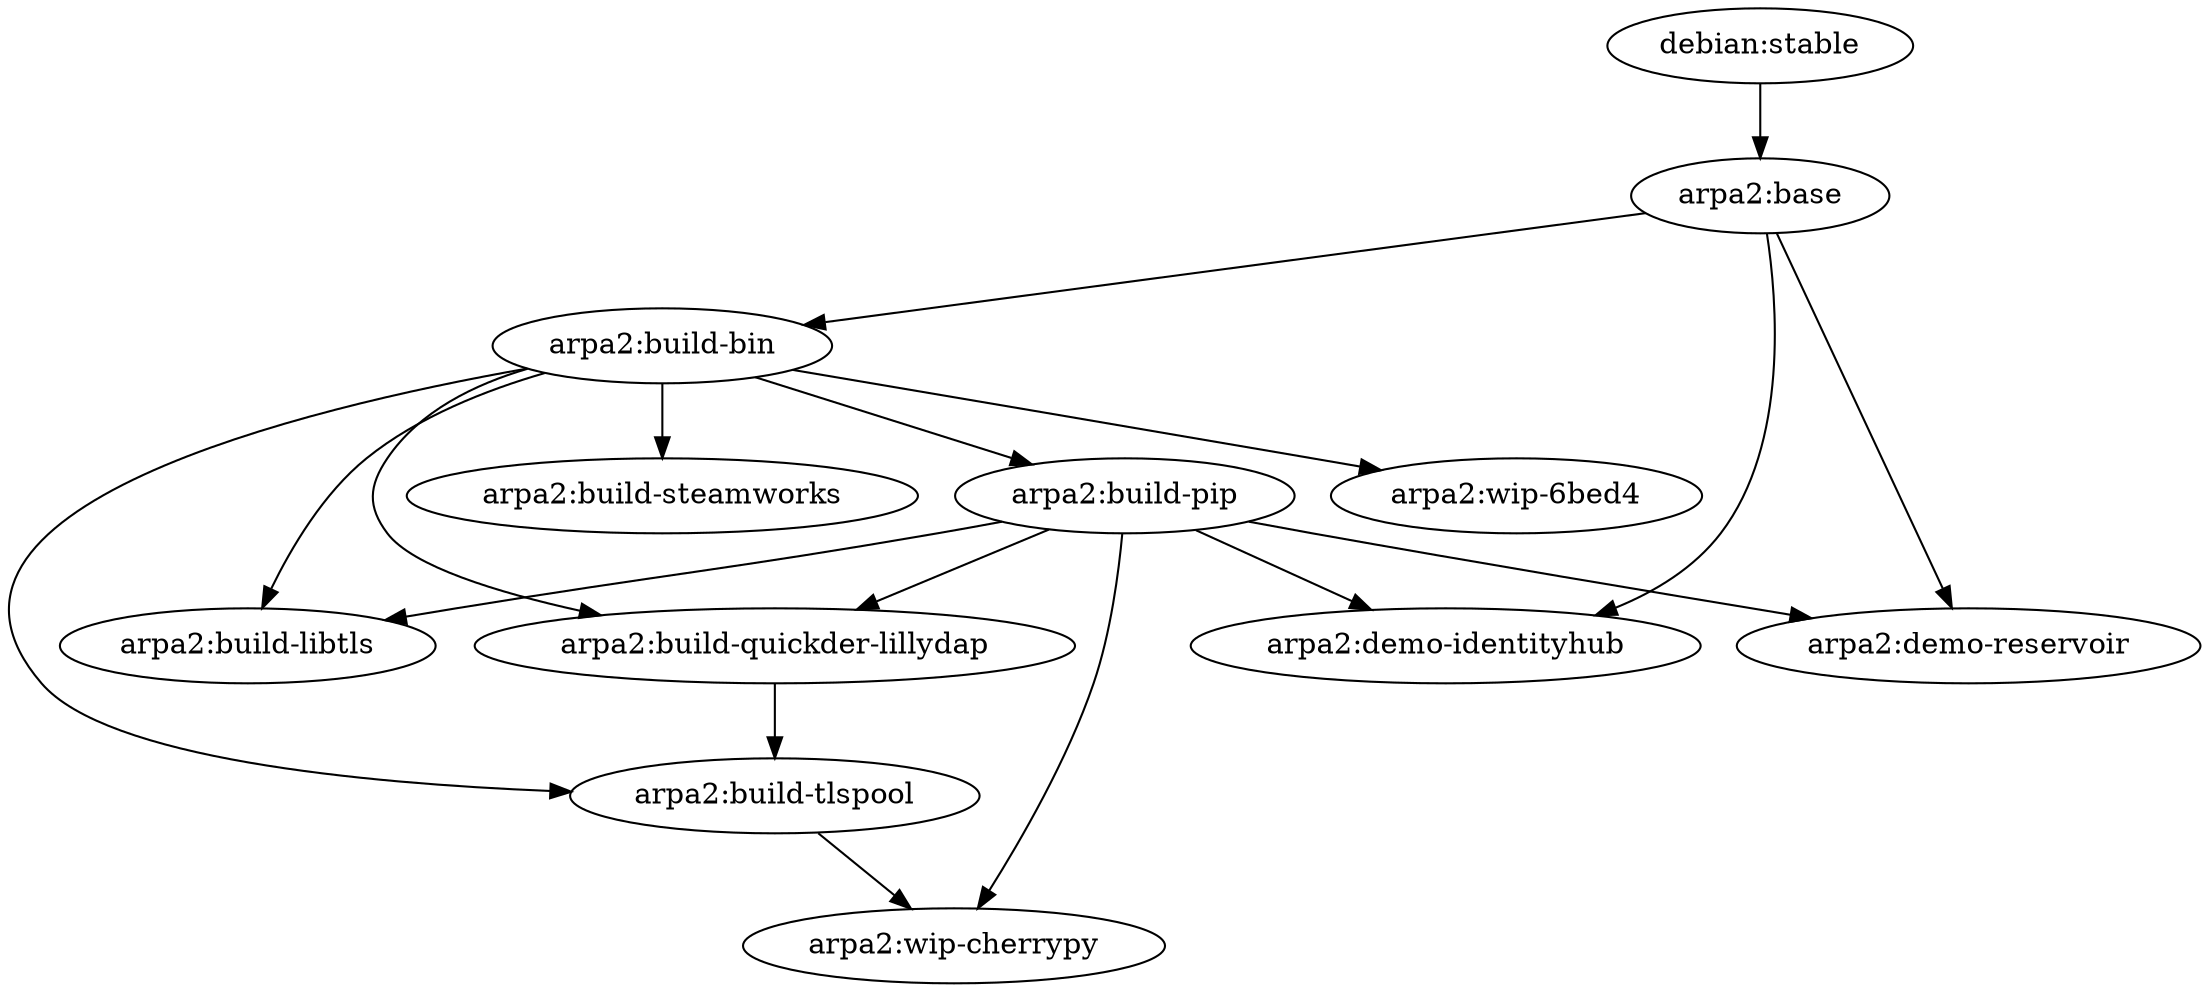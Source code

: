 digraph arpa2demos {
   "debian:stable";
   "arpa2:base";
   "debian:stable" -> "arpa2:base" ;
   "arpa2:build-bin";
   "arpa2:base" -> "arpa2:build-bin" ;
   "arpa2:build-libtls";
   "arpa2:build-pip" -> "arpa2:build-libtls" ;
   "arpa2:build-bin" -> "arpa2:build-libtls" ;
   "arpa2:build-pip";
   "arpa2:build-bin" -> "arpa2:build-pip" ;
   "arpa2:build-quickder-lillydap";
   "arpa2:build-pip" -> "arpa2:build-quickder-lillydap" ;
   "arpa2:build-bin" -> "arpa2:build-quickder-lillydap" ;
   "arpa2:build-steamworks";
   "arpa2:build-bin" -> "arpa2:build-steamworks" ;
   "arpa2:build-tlspool";
   "arpa2:build-quickder-lillydap" -> "arpa2:build-tlspool" ;
   "arpa2:build-bin" -> "arpa2:build-tlspool" ;
   "arpa2:demo-identityhub";
   "arpa2:build-pip" -> "arpa2:demo-identityhub" ;
   "arpa2:base" -> "arpa2:demo-identityhub" ;
   "arpa2:demo-reservoir";
   "arpa2:build-pip" -> "arpa2:demo-reservoir" ;
   "arpa2:base" -> "arpa2:demo-reservoir" ;
   "arpa2:wip-6bed4";
   "arpa2:build-bin" -> "arpa2:wip-6bed4" ;
   "arpa2:wip-cherrypy";
   "arpa2:build-pip" -> "arpa2:wip-cherrypy" ;
   "arpa2:build-tlspool" -> "arpa2:wip-cherrypy" ;
}
